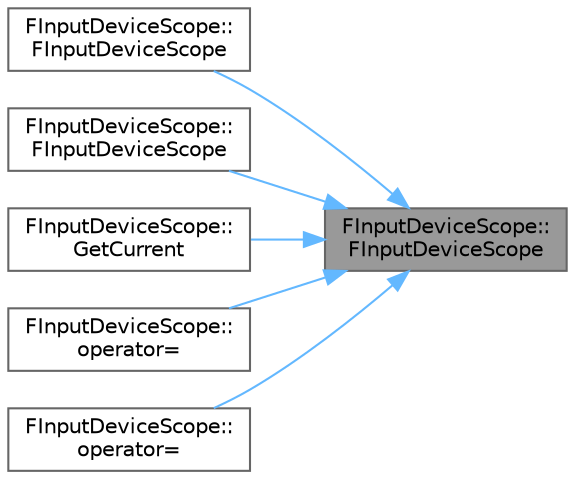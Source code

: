 digraph "FInputDeviceScope::FInputDeviceScope"
{
 // INTERACTIVE_SVG=YES
 // LATEX_PDF_SIZE
  bgcolor="transparent";
  edge [fontname=Helvetica,fontsize=10,labelfontname=Helvetica,labelfontsize=10];
  node [fontname=Helvetica,fontsize=10,shape=box,height=0.2,width=0.4];
  rankdir="RL";
  Node1 [id="Node000001",label="FInputDeviceScope::\lFInputDeviceScope",height=0.2,width=0.4,color="gray40", fillcolor="grey60", style="filled", fontcolor="black",tooltip="Constructor, this should only be allocated directly on the stack."];
  Node1 -> Node2 [id="edge1_Node000001_Node000002",dir="back",color="steelblue1",style="solid",tooltip=" "];
  Node2 [id="Node000002",label="FInputDeviceScope::\lFInputDeviceScope",height=0.2,width=0.4,color="grey40", fillcolor="white", style="filled",URL="$dd/d94/classFInputDeviceScope.html#acdf37cd0965ed62e5e716951b3f33165",tooltip=" "];
  Node1 -> Node3 [id="edge2_Node000001_Node000003",dir="back",color="steelblue1",style="solid",tooltip=" "];
  Node3 [id="Node000003",label="FInputDeviceScope::\lFInputDeviceScope",height=0.2,width=0.4,color="grey40", fillcolor="white", style="filled",URL="$dd/d94/classFInputDeviceScope.html#affdfd7d17d940ba8a761000b4b992a34",tooltip=" "];
  Node1 -> Node4 [id="edge3_Node000001_Node000004",dir="back",color="steelblue1",style="solid",tooltip=" "];
  Node4 [id="Node000004",label="FInputDeviceScope::\lGetCurrent",height=0.2,width=0.4,color="grey40", fillcolor="white", style="filled",URL="$dd/d94/classFInputDeviceScope.html#a8509f0aa3143987348d37813b6ec366e",tooltip="Returns the currently active InputDeviceScope."];
  Node1 -> Node5 [id="edge4_Node000001_Node000005",dir="back",color="steelblue1",style="solid",tooltip=" "];
  Node5 [id="Node000005",label="FInputDeviceScope::\loperator=",height=0.2,width=0.4,color="grey40", fillcolor="white", style="filled",URL="$dd/d94/classFInputDeviceScope.html#a0ed0d2e17644b1ac5b0601be87dcd6f8",tooltip=" "];
  Node1 -> Node6 [id="edge5_Node000001_Node000006",dir="back",color="steelblue1",style="solid",tooltip=" "];
  Node6 [id="Node000006",label="FInputDeviceScope::\loperator=",height=0.2,width=0.4,color="grey40", fillcolor="white", style="filled",URL="$dd/d94/classFInputDeviceScope.html#a32c121d4fe1a70fc9fef3ac9b163d654",tooltip=" "];
}
